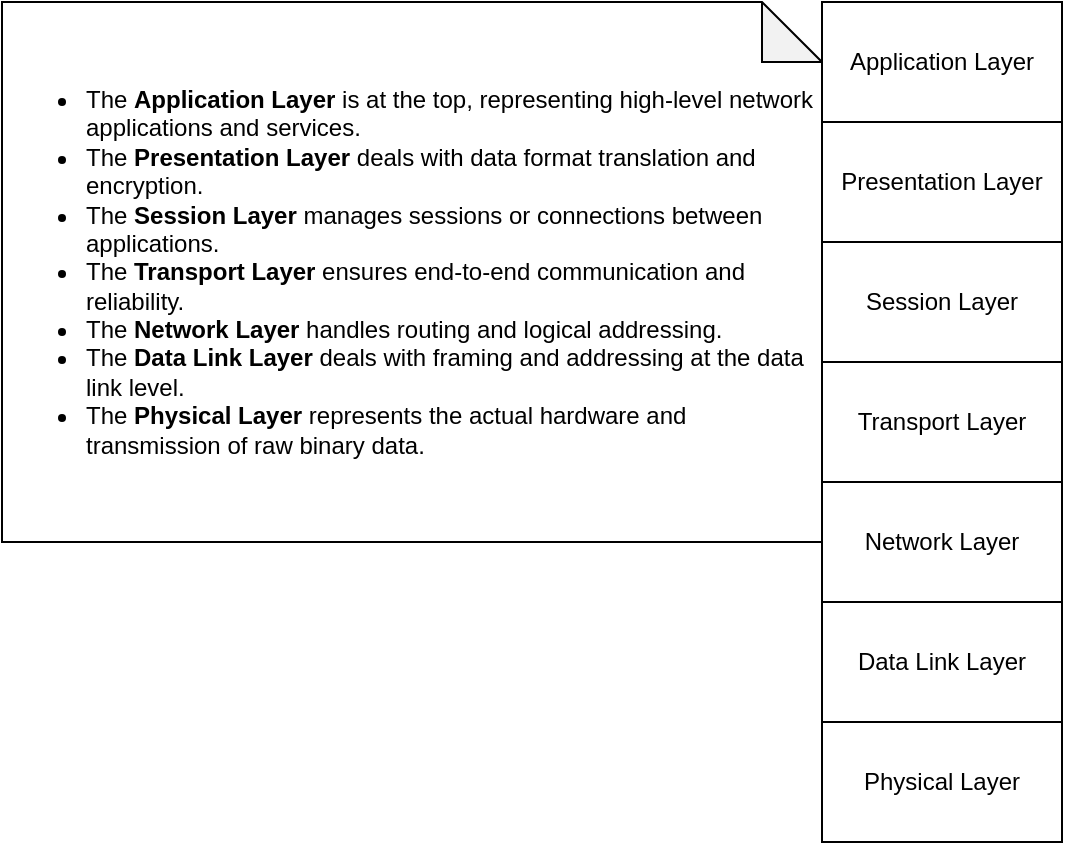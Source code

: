 <mxfile version="22.1.11" type="github">
  <diagram name="Page-1" id="xmJepTng7elembTOaFOs">
    <mxGraphModel dx="1644" dy="1546" grid="1" gridSize="10" guides="1" tooltips="1" connect="1" arrows="1" fold="1" page="1" pageScale="1" pageWidth="850" pageHeight="1100" math="0" shadow="0">
      <root>
        <mxCell id="0" />
        <mxCell id="1" parent="0" />
        <mxCell id="P8CpTyB3TYADJupHUwkc-1" value="Physical Layer" style="rounded=0;whiteSpace=wrap;html=1;" vertex="1" parent="1">
          <mxGeometry x="280" y="240" width="120" height="60" as="geometry" />
        </mxCell>
        <mxCell id="P8CpTyB3TYADJupHUwkc-2" value="Data Link Layer" style="rounded=0;whiteSpace=wrap;html=1;" vertex="1" parent="1">
          <mxGeometry x="280" y="180" width="120" height="60" as="geometry" />
        </mxCell>
        <mxCell id="P8CpTyB3TYADJupHUwkc-3" value="Network Layer" style="rounded=0;whiteSpace=wrap;html=1;" vertex="1" parent="1">
          <mxGeometry x="280" y="120" width="120" height="60" as="geometry" />
        </mxCell>
        <mxCell id="P8CpTyB3TYADJupHUwkc-4" value="Transport Layer" style="rounded=0;whiteSpace=wrap;html=1;" vertex="1" parent="1">
          <mxGeometry x="280" y="60" width="120" height="60" as="geometry" />
        </mxCell>
        <mxCell id="P8CpTyB3TYADJupHUwkc-5" value="Session Layer" style="rounded=0;whiteSpace=wrap;html=1;" vertex="1" parent="1">
          <mxGeometry x="280" width="120" height="60" as="geometry" />
        </mxCell>
        <mxCell id="P8CpTyB3TYADJupHUwkc-6" value="Presentation Layer" style="rounded=0;whiteSpace=wrap;html=1;" vertex="1" parent="1">
          <mxGeometry x="280" y="-60" width="120" height="60" as="geometry" />
        </mxCell>
        <mxCell id="P8CpTyB3TYADJupHUwkc-7" value="Application Layer" style="rounded=0;whiteSpace=wrap;html=1;" vertex="1" parent="1">
          <mxGeometry x="280" y="-120" width="120" height="60" as="geometry" />
        </mxCell>
        <mxCell id="P8CpTyB3TYADJupHUwkc-8" value="&lt;ul&gt;&lt;li&gt;The &lt;b&gt;Application Layer&lt;/b&gt; is at the top, representing high-level network applications and services.&lt;/li&gt;&lt;li&gt;The &lt;b&gt;Presentation Layer&lt;/b&gt; deals with data format translation and encryption.&lt;/li&gt;&lt;li&gt;The &lt;b&gt;Session Layer&lt;/b&gt; manages sessions or connections between applications.&lt;/li&gt;&lt;li&gt;The &lt;b&gt;Transport Layer&lt;/b&gt; ensures end-to-end communication and reliability.&lt;/li&gt;&lt;li&gt;The &lt;b&gt;Network Layer&lt;/b&gt; handles routing and logical addressing.&lt;/li&gt;&lt;li&gt;The &lt;b&gt;Data Link Layer&lt;/b&gt; deals with framing and addressing at the data link level.&lt;/li&gt;&lt;li&gt;The &lt;b&gt;Physical Layer&lt;/b&gt; represents the actual hardware and transmission of raw binary data.&lt;/li&gt;&lt;/ul&gt;" style="shape=note;whiteSpace=wrap;html=1;backgroundOutline=1;darkOpacity=0.05;align=left;" vertex="1" parent="1">
          <mxGeometry x="-130" y="-120" width="410" height="270" as="geometry" />
        </mxCell>
      </root>
    </mxGraphModel>
  </diagram>
</mxfile>

